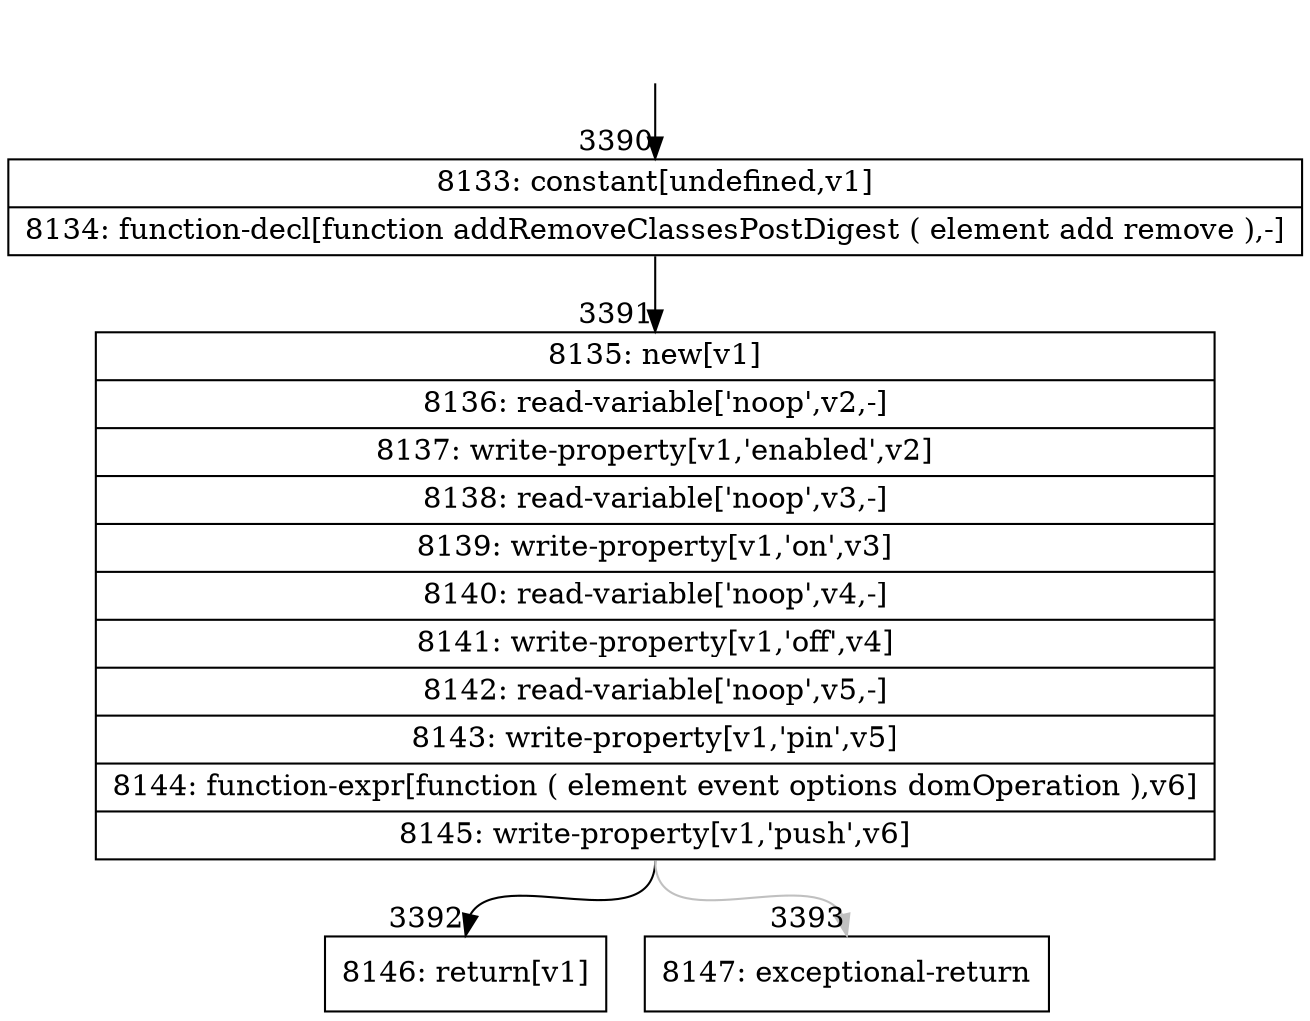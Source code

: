 digraph {
rankdir="TD"
BB_entry271[shape=none,label=""];
BB_entry271 -> BB3390 [tailport=s, headport=n, headlabel="    3390"]
BB3390 [shape=record label="{8133: constant[undefined,v1]|8134: function-decl[function addRemoveClassesPostDigest ( element add remove ),-]}" ] 
BB3390 -> BB3391 [tailport=s, headport=n, headlabel="      3391"]
BB3391 [shape=record label="{8135: new[v1]|8136: read-variable['noop',v2,-]|8137: write-property[v1,'enabled',v2]|8138: read-variable['noop',v3,-]|8139: write-property[v1,'on',v3]|8140: read-variable['noop',v4,-]|8141: write-property[v1,'off',v4]|8142: read-variable['noop',v5,-]|8143: write-property[v1,'pin',v5]|8144: function-expr[function ( element event options domOperation ),v6]|8145: write-property[v1,'push',v6]}" ] 
BB3391 -> BB3392 [tailport=s, headport=n, headlabel="      3392"]
BB3391 -> BB3393 [tailport=s, headport=n, color=gray, headlabel="      3393"]
BB3392 [shape=record label="{8146: return[v1]}" ] 
BB3393 [shape=record label="{8147: exceptional-return}" ] 
//#$~ 4908
}
